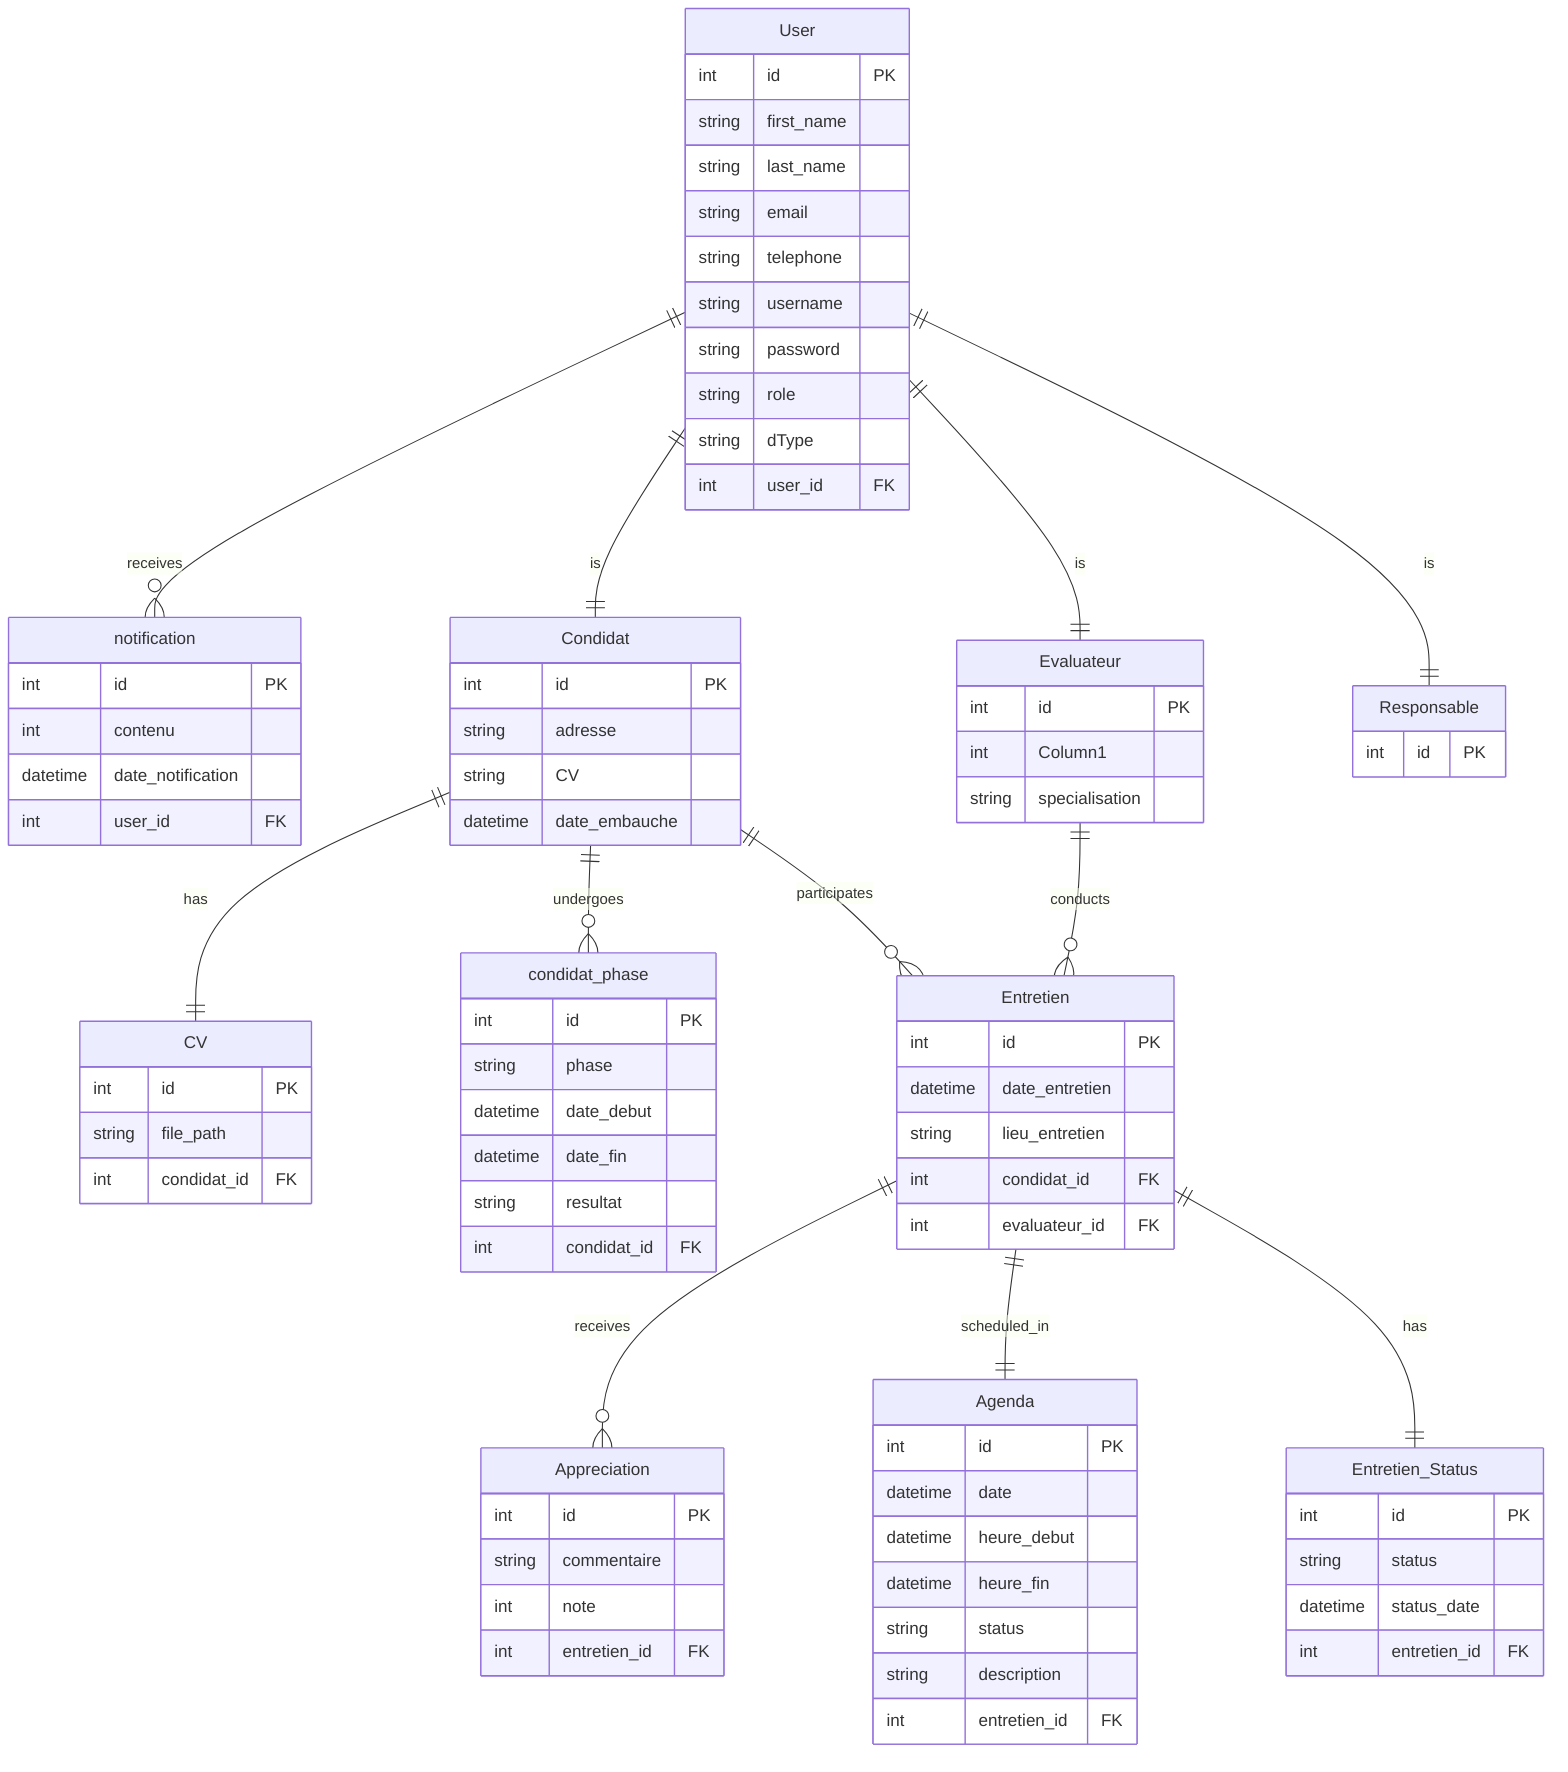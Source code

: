 erDiagram
    User ||--o{ notification : receives
    User ||--|| Condidat : is
    User ||--|| Evaluateur : is
    User ||--|| Responsable : is
    Condidat ||--|| CV : has
    Condidat ||--o{ condidat_phase : undergoes
    Condidat ||--o{ Entretien : participates
    Evaluateur ||--o{ Entretien : conducts
    Entretien ||--o{ Appreciation : receives
    Entretien ||--|| Agenda : scheduled_in
    Entretien ||--|| Entretien_Status : has

    User {
        int id PK
        string first_name
        string last_name
        string email
        string telephone
        string username
        string password
        string role
        string dType
        int user_id FK
    }
    Condidat {
        int id PK
        string adresse
        string CV
        datetime date_embauche
    }
    CV {
        int id PK
        string file_path
        int condidat_id FK
    }
    Evaluateur {
        int id PK
        int Column1
        string specialisation
    }
    Entretien {
        int id PK
        datetime date_entretien
        string lieu_entretien
        int condidat_id FK
        int evaluateur_id FK
    }
    Appreciation {
        int id PK
        string commentaire
        int note
        int entretien_id FK
    }
    Agenda {
        int id PK
        datetime date
        datetime heure_debut
        datetime heure_fin
        string status
        string description
        int entretien_id FK
    }
    Responsable {
        int id PK
    }
    notification {
        int id PK
        int contenu
        datetime date_notification
        int user_id FK
    }
    condidat_phase {
        int id PK
        string phase
        datetime date_debut
        datetime date_fin
        string resultat
        int condidat_id FK
    }
    Entretien_Status {
        int id PK
        string status
        datetime status_date
        int entretien_id FK
    }